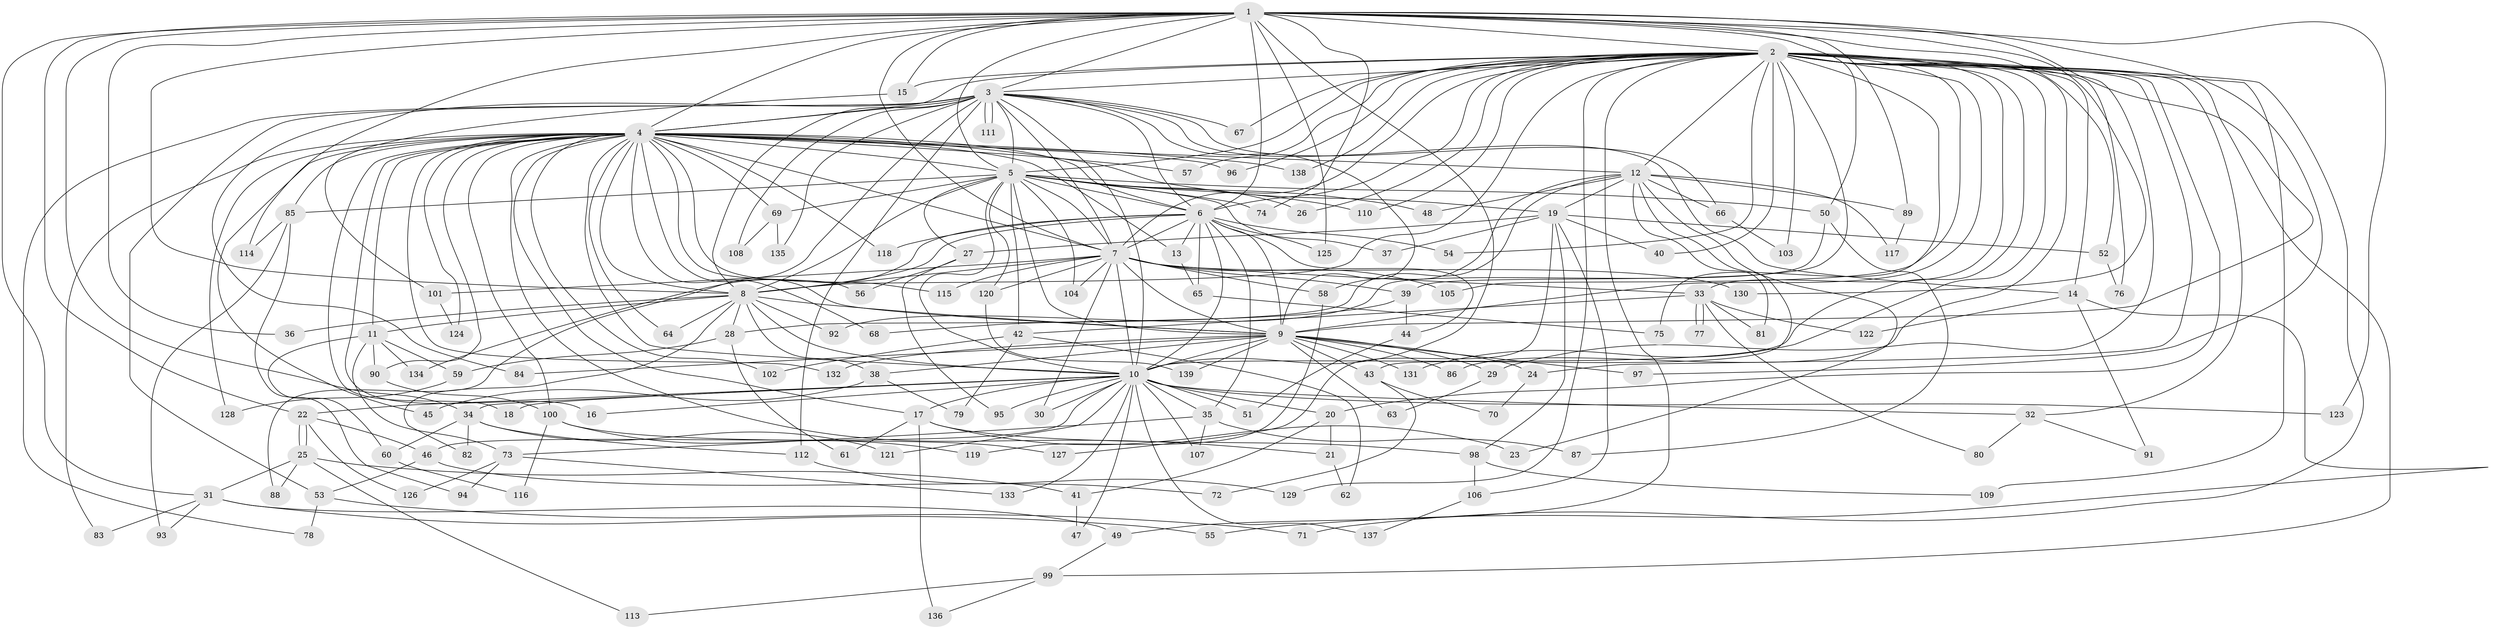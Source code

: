 // Generated by graph-tools (version 1.1) at 2025/11/02/27/25 16:11:06]
// undirected, 139 vertices, 303 edges
graph export_dot {
graph [start="1"]
  node [color=gray90,style=filled];
  1;
  2;
  3;
  4;
  5;
  6;
  7;
  8;
  9;
  10;
  11;
  12;
  13;
  14;
  15;
  16;
  17;
  18;
  19;
  20;
  21;
  22;
  23;
  24;
  25;
  26;
  27;
  28;
  29;
  30;
  31;
  32;
  33;
  34;
  35;
  36;
  37;
  38;
  39;
  40;
  41;
  42;
  43;
  44;
  45;
  46;
  47;
  48;
  49;
  50;
  51;
  52;
  53;
  54;
  55;
  56;
  57;
  58;
  59;
  60;
  61;
  62;
  63;
  64;
  65;
  66;
  67;
  68;
  69;
  70;
  71;
  72;
  73;
  74;
  75;
  76;
  77;
  78;
  79;
  80;
  81;
  82;
  83;
  84;
  85;
  86;
  87;
  88;
  89;
  90;
  91;
  92;
  93;
  94;
  95;
  96;
  97;
  98;
  99;
  100;
  101;
  102;
  103;
  104;
  105;
  106;
  107;
  108;
  109;
  110;
  111;
  112;
  113;
  114;
  115;
  116;
  117;
  118;
  119;
  120;
  121;
  122;
  123;
  124;
  125;
  126;
  127;
  128;
  129;
  130;
  131;
  132;
  133;
  134;
  135;
  136;
  137;
  138;
  139;
  1 -- 2;
  1 -- 3;
  1 -- 4;
  1 -- 5;
  1 -- 6;
  1 -- 7;
  1 -- 8;
  1 -- 9;
  1 -- 10;
  1 -- 15;
  1 -- 22;
  1 -- 31;
  1 -- 34;
  1 -- 36;
  1 -- 50;
  1 -- 52;
  1 -- 74;
  1 -- 89;
  1 -- 97;
  1 -- 114;
  1 -- 123;
  1 -- 125;
  1 -- 130;
  2 -- 3;
  2 -- 4;
  2 -- 5;
  2 -- 6;
  2 -- 7;
  2 -- 8;
  2 -- 9;
  2 -- 10;
  2 -- 12;
  2 -- 14;
  2 -- 15;
  2 -- 20;
  2 -- 24;
  2 -- 26;
  2 -- 29;
  2 -- 32;
  2 -- 33;
  2 -- 39;
  2 -- 40;
  2 -- 49;
  2 -- 54;
  2 -- 57;
  2 -- 67;
  2 -- 71;
  2 -- 75;
  2 -- 76;
  2 -- 86;
  2 -- 96;
  2 -- 99;
  2 -- 103;
  2 -- 105;
  2 -- 109;
  2 -- 110;
  2 -- 129;
  2 -- 131;
  2 -- 138;
  3 -- 4;
  3 -- 5;
  3 -- 6;
  3 -- 7;
  3 -- 8;
  3 -- 9;
  3 -- 10;
  3 -- 14;
  3 -- 53;
  3 -- 66;
  3 -- 67;
  3 -- 78;
  3 -- 84;
  3 -- 88;
  3 -- 108;
  3 -- 111;
  3 -- 111;
  3 -- 112;
  3 -- 135;
  4 -- 5;
  4 -- 6;
  4 -- 7;
  4 -- 8;
  4 -- 9;
  4 -- 10;
  4 -- 11;
  4 -- 12;
  4 -- 13;
  4 -- 16;
  4 -- 17;
  4 -- 18;
  4 -- 19;
  4 -- 21;
  4 -- 45;
  4 -- 56;
  4 -- 57;
  4 -- 64;
  4 -- 68;
  4 -- 69;
  4 -- 83;
  4 -- 85;
  4 -- 90;
  4 -- 96;
  4 -- 100;
  4 -- 102;
  4 -- 115;
  4 -- 118;
  4 -- 124;
  4 -- 128;
  4 -- 132;
  4 -- 138;
  5 -- 6;
  5 -- 7;
  5 -- 8;
  5 -- 9;
  5 -- 10;
  5 -- 26;
  5 -- 27;
  5 -- 37;
  5 -- 42;
  5 -- 48;
  5 -- 50;
  5 -- 69;
  5 -- 74;
  5 -- 85;
  5 -- 104;
  5 -- 110;
  5 -- 120;
  6 -- 7;
  6 -- 8;
  6 -- 9;
  6 -- 10;
  6 -- 13;
  6 -- 35;
  6 -- 44;
  6 -- 54;
  6 -- 65;
  6 -- 118;
  6 -- 125;
  6 -- 134;
  7 -- 8;
  7 -- 9;
  7 -- 10;
  7 -- 30;
  7 -- 33;
  7 -- 39;
  7 -- 58;
  7 -- 101;
  7 -- 104;
  7 -- 105;
  7 -- 115;
  7 -- 120;
  7 -- 130;
  8 -- 9;
  8 -- 10;
  8 -- 11;
  8 -- 28;
  8 -- 36;
  8 -- 38;
  8 -- 64;
  8 -- 82;
  8 -- 92;
  9 -- 10;
  9 -- 24;
  9 -- 29;
  9 -- 38;
  9 -- 43;
  9 -- 63;
  9 -- 84;
  9 -- 86;
  9 -- 97;
  9 -- 131;
  9 -- 132;
  9 -- 139;
  10 -- 16;
  10 -- 17;
  10 -- 18;
  10 -- 20;
  10 -- 22;
  10 -- 30;
  10 -- 32;
  10 -- 34;
  10 -- 35;
  10 -- 46;
  10 -- 47;
  10 -- 51;
  10 -- 95;
  10 -- 107;
  10 -- 121;
  10 -- 123;
  10 -- 133;
  10 -- 137;
  11 -- 59;
  11 -- 60;
  11 -- 73;
  11 -- 90;
  11 -- 134;
  12 -- 19;
  12 -- 23;
  12 -- 28;
  12 -- 43;
  12 -- 48;
  12 -- 58;
  12 -- 66;
  12 -- 81;
  12 -- 89;
  12 -- 117;
  13 -- 65;
  14 -- 55;
  14 -- 91;
  14 -- 122;
  15 -- 101;
  17 -- 23;
  17 -- 61;
  17 -- 98;
  17 -- 136;
  19 -- 27;
  19 -- 37;
  19 -- 40;
  19 -- 52;
  19 -- 98;
  19 -- 106;
  19 -- 127;
  20 -- 21;
  20 -- 41;
  21 -- 62;
  22 -- 25;
  22 -- 25;
  22 -- 46;
  22 -- 126;
  24 -- 70;
  25 -- 31;
  25 -- 41;
  25 -- 88;
  25 -- 113;
  27 -- 56;
  27 -- 95;
  28 -- 59;
  28 -- 61;
  29 -- 63;
  31 -- 49;
  31 -- 55;
  31 -- 83;
  31 -- 93;
  32 -- 80;
  32 -- 91;
  33 -- 42;
  33 -- 77;
  33 -- 77;
  33 -- 80;
  33 -- 81;
  33 -- 122;
  34 -- 60;
  34 -- 82;
  34 -- 112;
  34 -- 121;
  35 -- 73;
  35 -- 87;
  35 -- 107;
  38 -- 45;
  38 -- 79;
  39 -- 44;
  39 -- 68;
  41 -- 47;
  42 -- 62;
  42 -- 79;
  42 -- 102;
  43 -- 70;
  43 -- 72;
  44 -- 51;
  46 -- 53;
  46 -- 72;
  49 -- 99;
  50 -- 87;
  50 -- 92;
  52 -- 76;
  53 -- 71;
  53 -- 78;
  58 -- 119;
  59 -- 128;
  60 -- 116;
  65 -- 75;
  66 -- 103;
  69 -- 108;
  69 -- 135;
  73 -- 94;
  73 -- 126;
  73 -- 133;
  85 -- 93;
  85 -- 94;
  85 -- 114;
  89 -- 117;
  90 -- 100;
  98 -- 106;
  98 -- 109;
  99 -- 113;
  99 -- 136;
  100 -- 116;
  100 -- 119;
  100 -- 127;
  101 -- 124;
  106 -- 137;
  112 -- 129;
  120 -- 139;
}
